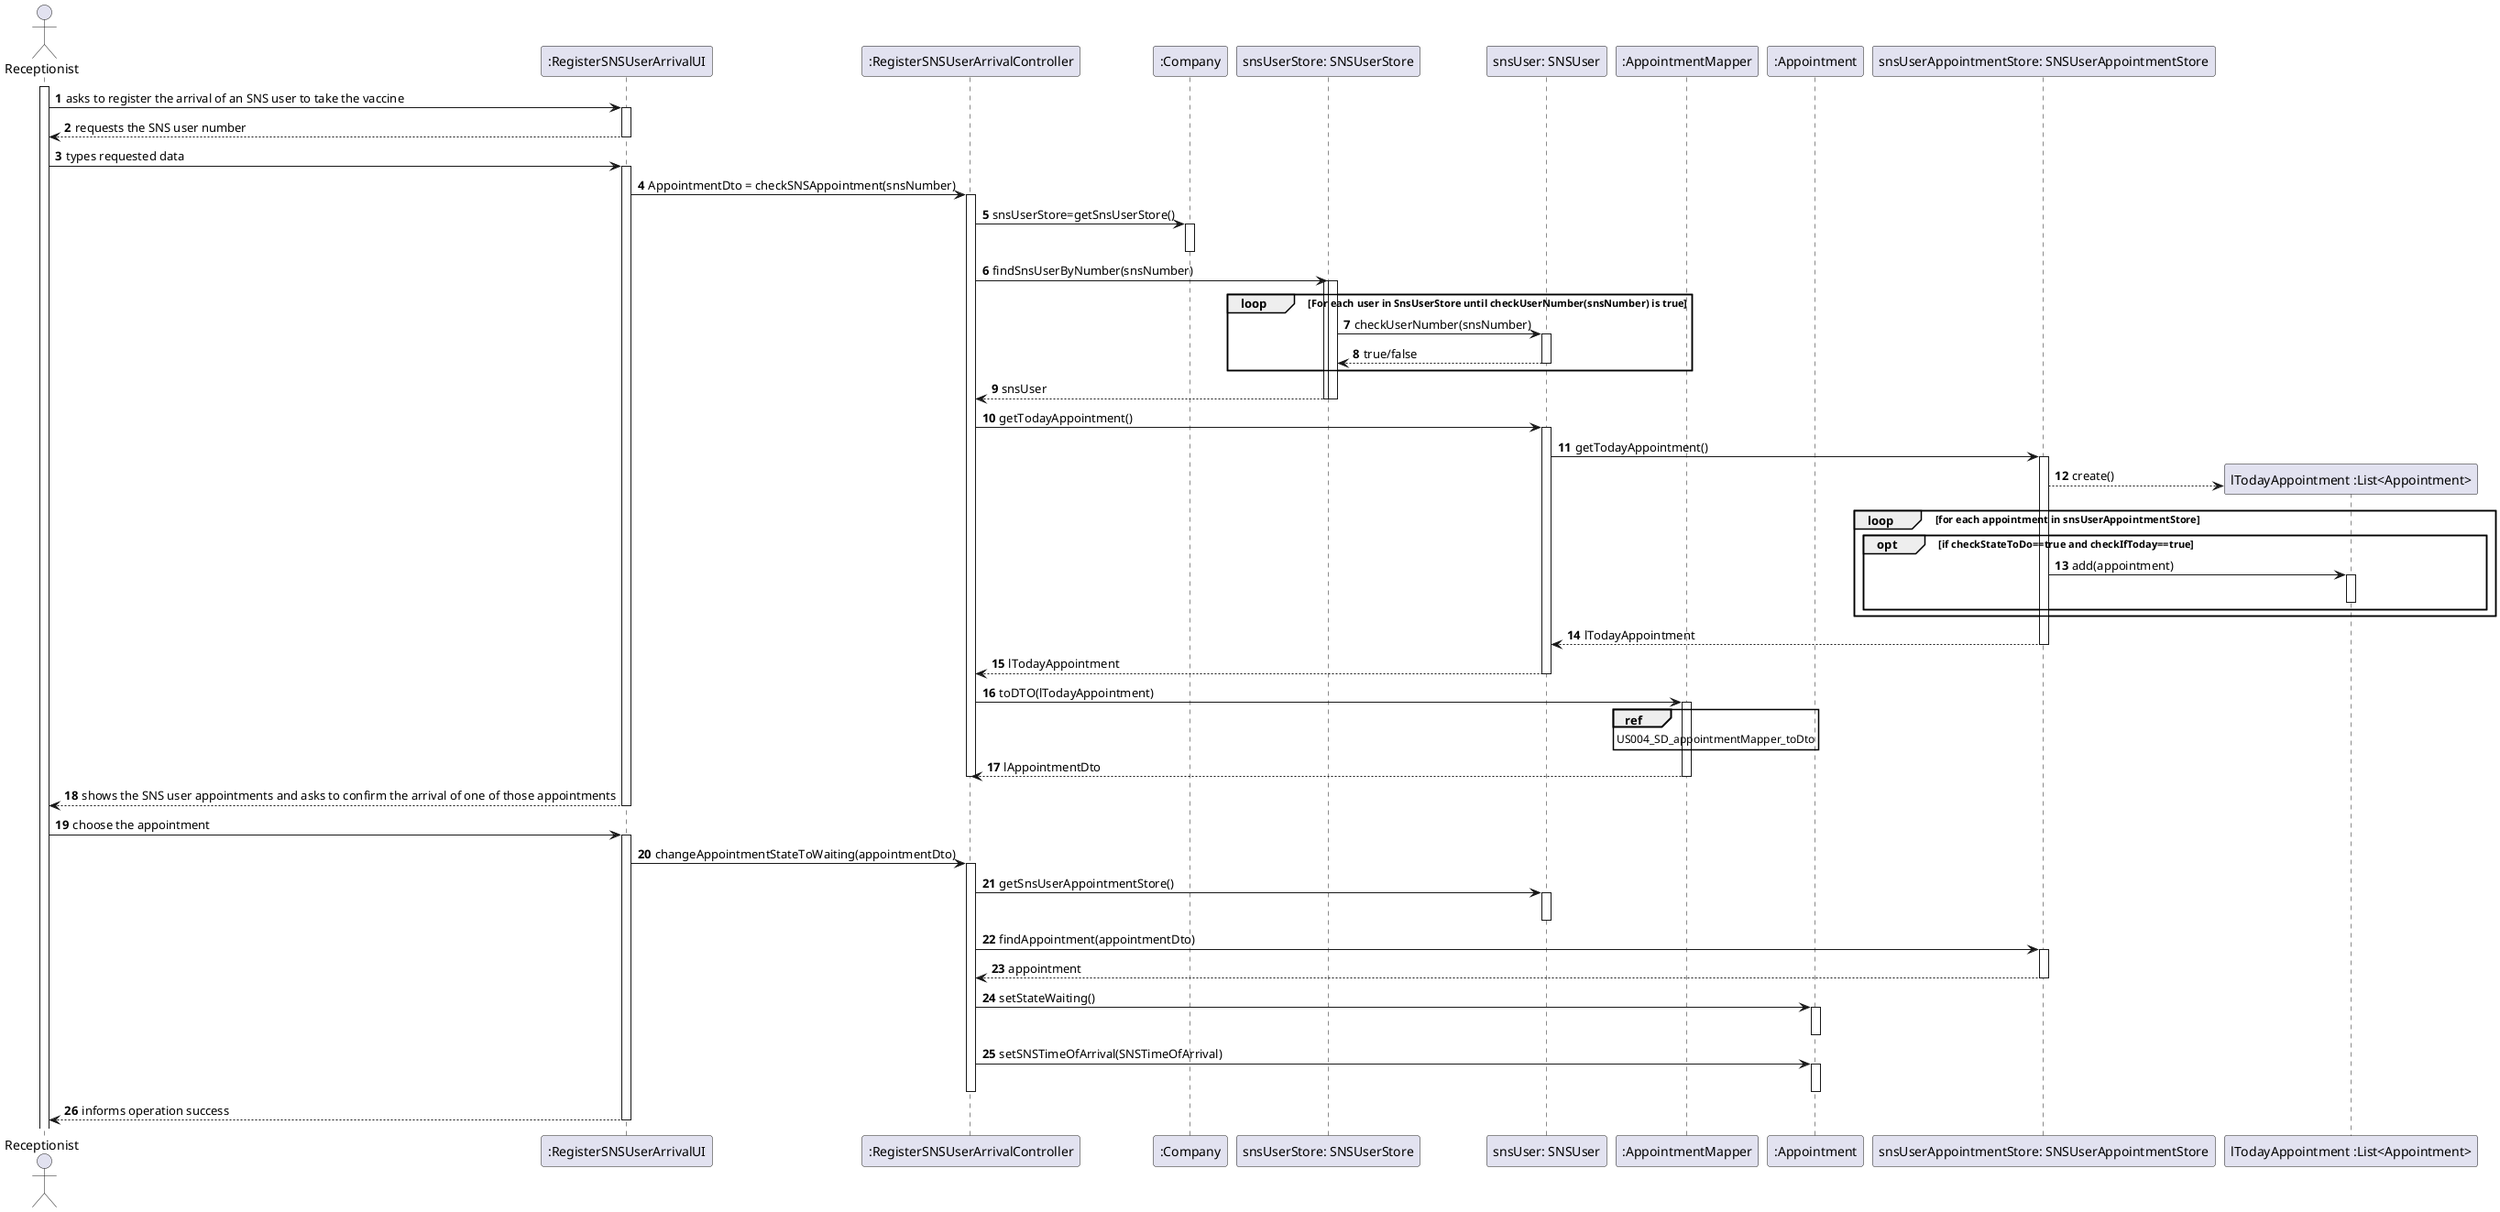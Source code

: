 @startuml
autonumber
'hide footbox
actor "Receptionist" as RECEP

participant ":RegisterSNSUserArrivalUI" as UI
participant ":RegisterSNSUserArrivalController" as CTRL
participant ":Company" as COMP
participant "snsUserStore: SNSUserStore" as SNSUSERSTORE
participant "snsUser: SNSUser" as SNSUSER
participant ":AppointmentMapper" as APPOINTMAPPER
participant ":Appointment" as APOINT
participant "snsUserAppointmentStore: SNSUserAppointmentStore" as SNSUSERAPPSTORE
participant "lTodayAppointment :List<Appointment>" as LAPPOINTMENT

activate RECEP
RECEP -> UI : asks to register the arrival of an SNS user to take the vaccine
activate UI

UI --> RECEP : requests the SNS user number
deactivate UI

RECEP -> UI : types requested data
activate UI
UI -> CTRL : AppointmentDto = checkSNSAppointment(snsNumber)
activate CTRL
CTRL -> COMP : snsUserStore=getSnsUserStore()
activate COMP
deactivate COMP
CTRL -> SNSUSERSTORE : findSnsUserByNumber(snsNumber)
activate SNSUSERSTORE
activate SNSUSERSTORE
loop For each user in SnsUserStore until checkUserNumber(snsNumber) is true
SNSUSERSTORE-> SNSUSER:checkUserNumber(snsNumber)

activate SNSUSER
SNSUSER --> SNSUSERSTORE:true/false

deactivate SNSUSER

end loop

SNSUSERSTORE--> CTRL: snsUser
deactivate SNSUSERSTORE
deactivate SNSUSERSTORE
CTRL -> SNSUSER : getTodayAppointment()
deactivate COMP
activate SNSUSER
SNSUSER -> SNSUSERAPPSTORE : getTodayAppointment()
activate SNSUSERAPPSTORE
SNSUSERAPPSTORE--> LAPPOINTMENT**: create()
loop for each appointment in snsUserAppointmentStore
opt if checkStateToDo==true and checkIfToday==true
SNSUSERAPPSTORE -> LAPPOINTMENT : add(appointment)
activate LAPPOINTMENT
deactivate LAPPOINTMENT
end
end loop
SNSUSERAPPSTORE --> SNSUSER : lTodayAppointment
deactivate SNSUSERAPPSTORE
SNSUSER --> CTRL : lTodayAppointment
deactivate SNSUSER
CTRL -> APPOINTMAPPER : toDTO(lTodayAppointment)
activate APPOINTMAPPER
ref over APPOINTMAPPER [[US004_SD_appointmentMapper_toDto.puml]] : US004_SD_appointmentMapper_toDto
APPOINTMAPPER --> CTRL : lAppointmentDto
deactivate APPOINTMAPPER
deactivate CTRL
deactivate APOINT
UI --> RECEP : shows the SNS user appointments and asks to confirm the arrival of one of those appointments
deactivate UI

RECEP -> UI : choose the appointment
activate UI
UI -> CTRL : changeAppointmentStateToWaiting(appointmentDto)
activate CTRL
CTRL -> SNSUSER : getSnsUserAppointmentStore()
activate SNSUSER
deactivate SNSUSER
CTRL -> SNSUSERAPPSTORE : findAppointment(appointmentDto)
activate SNSUSERAPPSTORE
SNSUSERAPPSTORE --> CTRL : appointment
deactivate SNSUSERAPPSTORE
CTRL -> APOINT : setStateWaiting()
activate APOINT
deactivate APOINT
CTRL -> APOINT : setSNSTimeOfArrival(SNSTimeOfArrival)
activate APOINT
deactivate APOINT
deactivate CTRL
UI --> RECEP : informs operation success
deactivate UI



@enduml